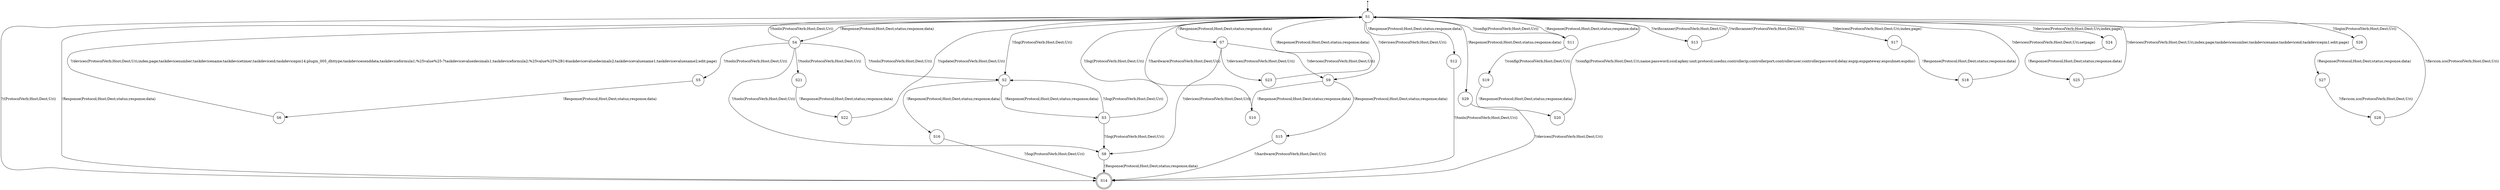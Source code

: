 digraph LTS {
S00[shape=point]
S1[label=S1,shape=circle];
S2[label=S2,shape=circle];
S3[label=S3,shape=circle];
S4[label=S4,shape=circle];
S5[label=S5,shape=circle];
S6[label=S6,shape=circle];
S7[label=S7,shape=circle];
S8[label=S8,shape=circle];
S9[label=S9,shape=circle];
S10[label=S10,shape=circle];
S11[label=S11,shape=circle];
S12[label=S12,shape=circle];
S13[label=S13,shape=circle];
S14[label=S14,shape=doublecircle];
S15[label=S15,shape=circle];
S16[label=S16,shape=circle];
S17[label=S17,shape=circle];
S18[label=S18,shape=circle];
S19[label=S19,shape=circle];
S20[label=S20,shape=circle];
S21[label=S21,shape=circle];
S22[label=S22,shape=circle];
S23[label=S23,shape=circle];
S24[label=S24,shape=circle];
S25[label=S25,shape=circle];
S26[label=S26,shape=circle];
S27[label=S27,shape=circle];
S28[label=S28,shape=circle];
S29[label=S29,shape=circle];
S00 -> S1
S1 -> S2[label ="?/log(ProtocolVerb;Host;Dest;Uri)"];
S1 -> S4[label ="!Response(Protocol;Host;Dest;status;response;data)"];
S1 -> S7[label ="!Response(Protocol;Host;Dest;status;response;data)"];
S1 -> S9[label ="?/devices(ProtocolVerb;Host;Dest;Uri)"];
S1 -> S11[label ="!Response(Protocol;Host;Dest;status;response;data)"];
S1 -> S12[label ="!Response(Protocol;Host;Dest;status;response;data)"];
S1 -> S13[label ="?/wifiscanner(ProtocolVerb;Host;Dest;Uri)"];
S1 -> S14[label ="?/(ProtocolVerb;Host;Dest;Uri)"];
S1 -> S14[label ="!Response(Protocol;Host;Dest;status;response;data)"];
S1 -> S17[label ="?/devices(ProtocolVerb;Host;Dest;Uri;index;page)"];
S1 -> S24[label ="?/devices(ProtocolVerb;Host;Dest;Uri;index;page)"];
S1 -> S26[label ="?/login(ProtocolVerb;Host;Dest;Uri)"];
S1 -> S29[label ="!Response(Protocol;Host;Dest;status;response;data)"];
S2 -> S3[label ="!Response(Protocol;Host;Dest;status;response;data)"];
S2 -> S16[label ="!Response(Protocol;Host;Dest;status;response;data)"];
S3 -> S1[label ="?/log(ProtocolVerb;Host;Dest;Uri)"];
S3 -> S2[label ="?/log(ProtocolVerb;Host;Dest;Uri)"];
S3 -> S8[label ="?/log(ProtocolVerb;Host;Dest;Uri)"];
S4 -> S1[label ="?/tools(ProtocolVerb;Host;Dest;Uri)"];
S4 -> S2[label ="?/tools(ProtocolVerb;Host;Dest;Uri)"];
S4 -> S5[label ="?/tools(ProtocolVerb;Host;Dest;Uri)"];
S4 -> S8[label ="?/tools(ProtocolVerb;Host;Dest;Uri)"];
S4 -> S21[label ="?/tools(ProtocolVerb;Host;Dest;Uri)"];
S5 -> S6[label ="!Response(Protocol;Host;Dest;status;response;data)"];
S6 -> S1[label ="?/devices(ProtocolVerb;Host;Dest;Uri;index;page;taskdevicenumber;taskdevicename;taskdevicetimer;taskdeviceid;taskdevicepin14;plugin_005_dhttype;taskdevicesenddata;taskdeviceformula1;%25value%25-7taskdevicevaluedecimals1;taskdeviceformula2;%25value%25%2B14taskdevicevaluedecimals2;taskdevicevaluename1;taskdevicevaluename2;edit;page)"];
S7 -> S8[label ="?/devices(ProtocolVerb;Host;Dest;Uri)"];
S7 -> S9[label ="?/devices(ProtocolVerb;Host;Dest;Uri)"];
S7 -> S23[label ="?/devices(ProtocolVerb;Host;Dest;Uri)"];
S8 -> S14[label ="!Response(Protocol;Host;Dest;status;response;data)"];
S9 -> S10[label ="!Response(Protocol;Host;Dest;status;response;data)"];
S9 -> S15[label ="!Response(Protocol;Host;Dest;status;response;data)"];
S10 -> S1[label ="?/hardware(ProtocolVerb;Host;Dest;Uri)"];
S11 -> S1[label ="?/config(ProtocolVerb;Host;Dest;Uri)"];
S11 -> S19[label ="?/config(ProtocolVerb;Host;Dest;Uri)"];
S12 -> S14[label ="?/tools(ProtocolVerb;Host;Dest;Uri)"];
S13 -> S1[label ="?/wifiscanner(ProtocolVerb;Host;Dest;Uri)"];
S15 -> S14[label ="?/hardware(ProtocolVerb;Host;Dest;Uri)"];
S16 -> S14[label ="?/log(ProtocolVerb;Host;Dest;Uri)"];
S17 -> S18[label ="!Response(Protocol;Host;Dest;status;response;data)"];
S18 -> S1[label ="?/devices(ProtocolVerb;Host;Dest;Uri;setpage)"];
S19 -> S20[label ="!Response(Protocol;Host;Dest;status;response;data)"];
S20 -> S1[label ="?/config(ProtocolVerb;Host;Dest;Uri;name;password;ssid;apkey;unit;protocol;usedns;controllerip;controllerport;controlleruser;controllerpassword;delay;espip;espgateway;espsubnet;espdns)"];
S21 -> S22[label ="!Response(Protocol;Host;Dest;status;response;data)"];
S22 -> S1[label ="?/update(ProtocolVerb;Host;Dest;Uri)"];
S23 -> S1[label ="!Response(Protocol;Host;Dest;status;response;data)"];
S24 -> S25[label ="!Response(Protocol;Host;Dest;status;response;data)"];
S25 -> S1[label ="?/devices(ProtocolVerb;Host;Dest;Uri;index;page;taskdevicenumber;taskdevicename;taskdeviceid;taskdevicepin1;edit;page)"];
S26 -> S27[label ="!Response(Protocol;Host;Dest;status;response;data)"];
S27 -> S28[label ="?/favicon.ico(ProtocolVerb;Host;Dest;Uri)"];
S28 -> S1[label ="?/favicon.ico(ProtocolVerb;Host;Dest;Uri)"];
S29 -> S14[label ="?/devices(ProtocolVerb;Host;Dest;Uri)"];
}
